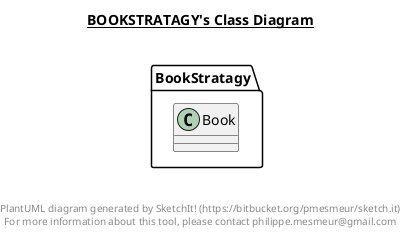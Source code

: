 @startuml

title __BOOKSTRATAGY's Class Diagram__\n

  namespace BookStratagy {
    class BookStratagy.Book {
    }
  }
  



right footer


PlantUML diagram generated by SketchIt! (https://bitbucket.org/pmesmeur/sketch.it)
For more information about this tool, please contact philippe.mesmeur@gmail.com
endfooter

@enduml
